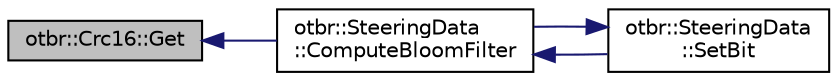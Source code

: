 digraph "otbr::Crc16::Get"
{
  edge [fontname="Helvetica",fontsize="10",labelfontname="Helvetica",labelfontsize="10"];
  node [fontname="Helvetica",fontsize="10",shape=record];
  rankdir="LR";
  Node4 [label="otbr::Crc16::Get",height=0.2,width=0.4,color="black", fillcolor="grey75", style="filled", fontcolor="black"];
  Node4 -> Node5 [dir="back",color="midnightblue",fontsize="10",style="solid",fontname="Helvetica"];
  Node5 [label="otbr::SteeringData\l::ComputeBloomFilter",height=0.2,width=0.4,color="black", fillcolor="white", style="filled",URL="$d6/de8/classotbr_1_1SteeringData.html#a0dde3e4e63981714773d59246142044b",tooltip="This method computes the Bloom Filter. "];
  Node5 -> Node6 [dir="back",color="midnightblue",fontsize="10",style="solid",fontname="Helvetica"];
  Node6 [label="otbr::SteeringData\l::SetBit",height=0.2,width=0.4,color="black", fillcolor="white", style="filled",URL="$d6/de8/classotbr_1_1SteeringData.html#acbadfef58d51a386d3d6bcd529987fd6",tooltip="This method sets bit aBit. "];
  Node6 -> Node5 [dir="back",color="midnightblue",fontsize="10",style="solid",fontname="Helvetica"];
}
